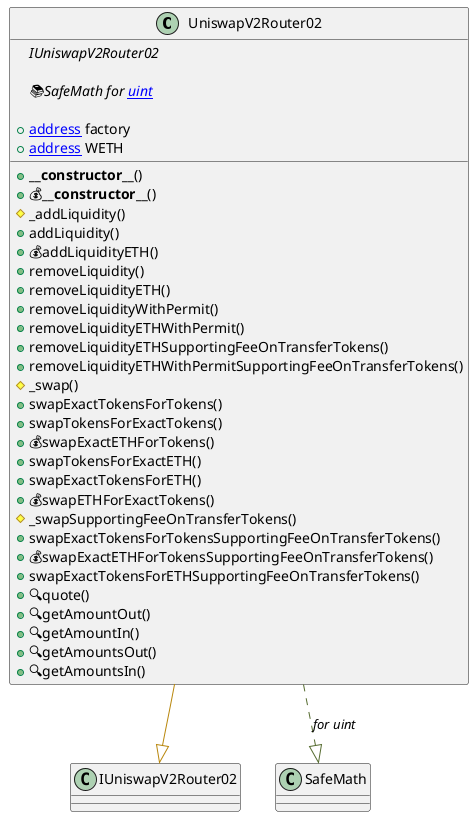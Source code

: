 @startuml
' -- generated by: https://marketplace.visualstudio.com/items?itemName=tintinweb.solidity-visual-auditor
'
' -- for auto-render install: https://marketplace.visualstudio.com/items?itemName=jebbs.plantuml
' -- options --



' -- classes --


class UniswapV2Router02 {
    ' -- inheritance --
	{abstract}IUniswapV2Router02

    ' -- usingFor --
	{abstract}📚SafeMath for [[uint]]

    ' -- vars --
	+[[address]] factory
	+[[address]] WETH

    ' -- methods --
	+**__constructor__**()
	+💰**__constructor__**()
	#_addLiquidity()
	+addLiquidity()
	+💰addLiquidityETH()
	+removeLiquidity()
	+removeLiquidityETH()
	+removeLiquidityWithPermit()
	+removeLiquidityETHWithPermit()
	+removeLiquidityETHSupportingFeeOnTransferTokens()
	+removeLiquidityETHWithPermitSupportingFeeOnTransferTokens()
	#_swap()
	+swapExactTokensForTokens()
	+swapTokensForExactTokens()
	+💰swapExactETHForTokens()
	+swapTokensForExactETH()
	+swapExactTokensForETH()
	+💰swapETHForExactTokens()
	#_swapSupportingFeeOnTransferTokens()
	+swapExactTokensForTokensSupportingFeeOnTransferTokens()
	+💰swapExactETHForTokensSupportingFeeOnTransferTokens()
	+swapExactTokensForETHSupportingFeeOnTransferTokens()
	+🔍quote()
	+🔍getAmountOut()
	+🔍getAmountIn()
	+🔍getAmountsOut()
	+🔍getAmountsIn()

}
' -- inheritance / usingFor --
UniswapV2Router02 --[#DarkGoldenRod]|> IUniswapV2Router02
UniswapV2Router02 ..[#DarkOliveGreen]|> SafeMath : //for uint//

@enduml